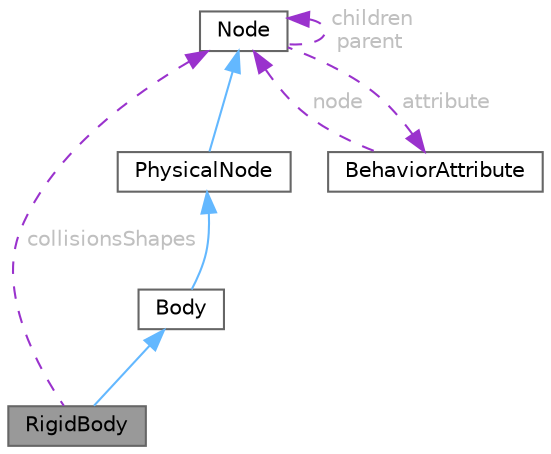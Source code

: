 digraph "RigidBody"
{
 // LATEX_PDF_SIZE
  bgcolor="transparent";
  edge [fontname=Helvetica,fontsize=10,labelfontname=Helvetica,labelfontsize=10];
  node [fontname=Helvetica,fontsize=10,shape=box,height=0.2,width=0.4];
  Node1 [id="Node000001",label="RigidBody",height=0.2,width=0.4,color="gray40", fillcolor="grey60", style="filled", fontcolor="black",tooltip="Represents a rigid body in the physics simulation."];
  Node2 -> Node1 [id="edge8_Node000001_Node000002",dir="back",color="steelblue1",style="solid",tooltip=" "];
  Node2 [id="Node000002",label="Body",height=0.2,width=0.4,color="gray40", fillcolor="white", style="filled",URL="$class_body.html",tooltip=" "];
  Node3 -> Node2 [id="edge9_Node000002_Node000003",dir="back",color="steelblue1",style="solid",tooltip=" "];
  Node3 [id="Node000003",label="PhysicalNode",height=0.2,width=0.4,color="gray40", fillcolor="white", style="filled",URL="$class_physical_node.html",tooltip=" "];
  Node4 -> Node3 [id="edge10_Node000003_Node000004",dir="back",color="steelblue1",style="solid",tooltip=" "];
  Node4 [id="Node000004",label="Node",height=0.2,width=0.4,color="gray40", fillcolor="white", style="filled",URL="$class_node.html",tooltip="Represents a node in the tree structure."];
  Node4 -> Node4 [id="edge11_Node000004_Node000004",dir="back",color="darkorchid3",style="dashed",tooltip=" ",label=" children\nparent",fontcolor="grey" ];
  Node5 -> Node4 [id="edge12_Node000004_Node000005",dir="back",color="darkorchid3",style="dashed",tooltip=" ",label=" attribute",fontcolor="grey" ];
  Node5 [id="Node000005",label="BehaviorAttribute",height=0.2,width=0.4,color="gray40", fillcolor="white", style="filled",URL="$union_behavior_attribute.html",tooltip=" "];
  Node4 -> Node5 [id="edge13_Node000005_Node000004",dir="back",color="darkorchid3",style="dashed",tooltip=" ",label=" node",fontcolor="grey" ];
  Node4 -> Node1 [id="edge14_Node000001_Node000004",dir="back",color="darkorchid3",style="dashed",tooltip=" ",label=" collisionsShapes",fontcolor="grey" ];
}
